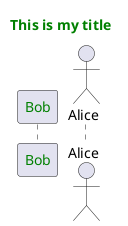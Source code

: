{
  "sha1": "zjqwd1ccfn9x23blih82xqih0ad98p",
  "insertion": {
    "when": "2024-06-04T17:28:47.046Z",
    "url": "http://wiki.plantuml.net/site/style-evolution",
    "user": "plantuml@gmail.com"
  }
}
@startuml

skinparam useBetaStyle true

<style>
title {
  FontColor green
}
participant {
  FontColor green
}
</style>


Title This is my title
participant Bob
actor Alice

@enduml
